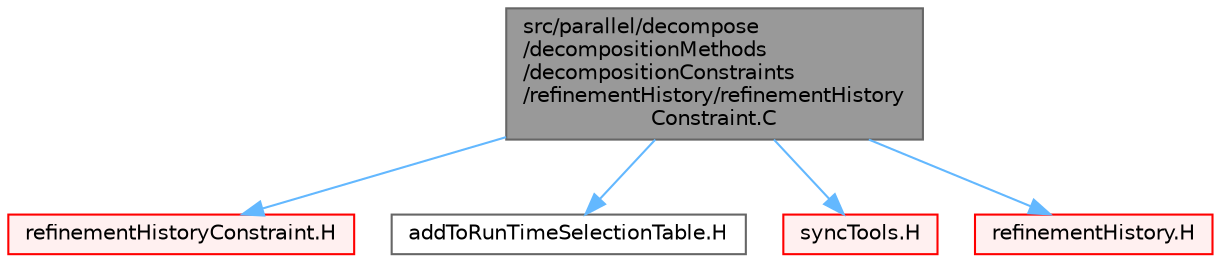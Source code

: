 digraph "src/parallel/decompose/decompositionMethods/decompositionConstraints/refinementHistory/refinementHistoryConstraint.C"
{
 // LATEX_PDF_SIZE
  bgcolor="transparent";
  edge [fontname=Helvetica,fontsize=10,labelfontname=Helvetica,labelfontsize=10];
  node [fontname=Helvetica,fontsize=10,shape=box,height=0.2,width=0.4];
  Node1 [id="Node000001",label="src/parallel/decompose\l/decompositionMethods\l/decompositionConstraints\l/refinementHistory/refinementHistory\lConstraint.C",height=0.2,width=0.4,color="gray40", fillcolor="grey60", style="filled", fontcolor="black",tooltip=" "];
  Node1 -> Node2 [id="edge1_Node000001_Node000002",color="steelblue1",style="solid",tooltip=" "];
  Node2 [id="Node000002",label="refinementHistoryConstraint.H",height=0.2,width=0.4,color="red", fillcolor="#FFF0F0", style="filled",URL="$refinementHistoryConstraint_8H.html",tooltip=" "];
  Node1 -> Node140 [id="edge2_Node000001_Node000140",color="steelblue1",style="solid",tooltip=" "];
  Node140 [id="Node000140",label="addToRunTimeSelectionTable.H",height=0.2,width=0.4,color="grey40", fillcolor="white", style="filled",URL="$addToRunTimeSelectionTable_8H.html",tooltip="Macros for easy insertion into run-time selection tables."];
  Node1 -> Node141 [id="edge3_Node000001_Node000141",color="steelblue1",style="solid",tooltip=" "];
  Node141 [id="Node000141",label="syncTools.H",height=0.2,width=0.4,color="red", fillcolor="#FFF0F0", style="filled",URL="$syncTools_8H.html",tooltip=" "];
  Node1 -> Node308 [id="edge4_Node000001_Node000308",color="steelblue1",style="solid",tooltip=" "];
  Node308 [id="Node000308",label="refinementHistory.H",height=0.2,width=0.4,color="red", fillcolor="#FFF0F0", style="filled",URL="$refinementHistory_8H.html",tooltip=" "];
}
